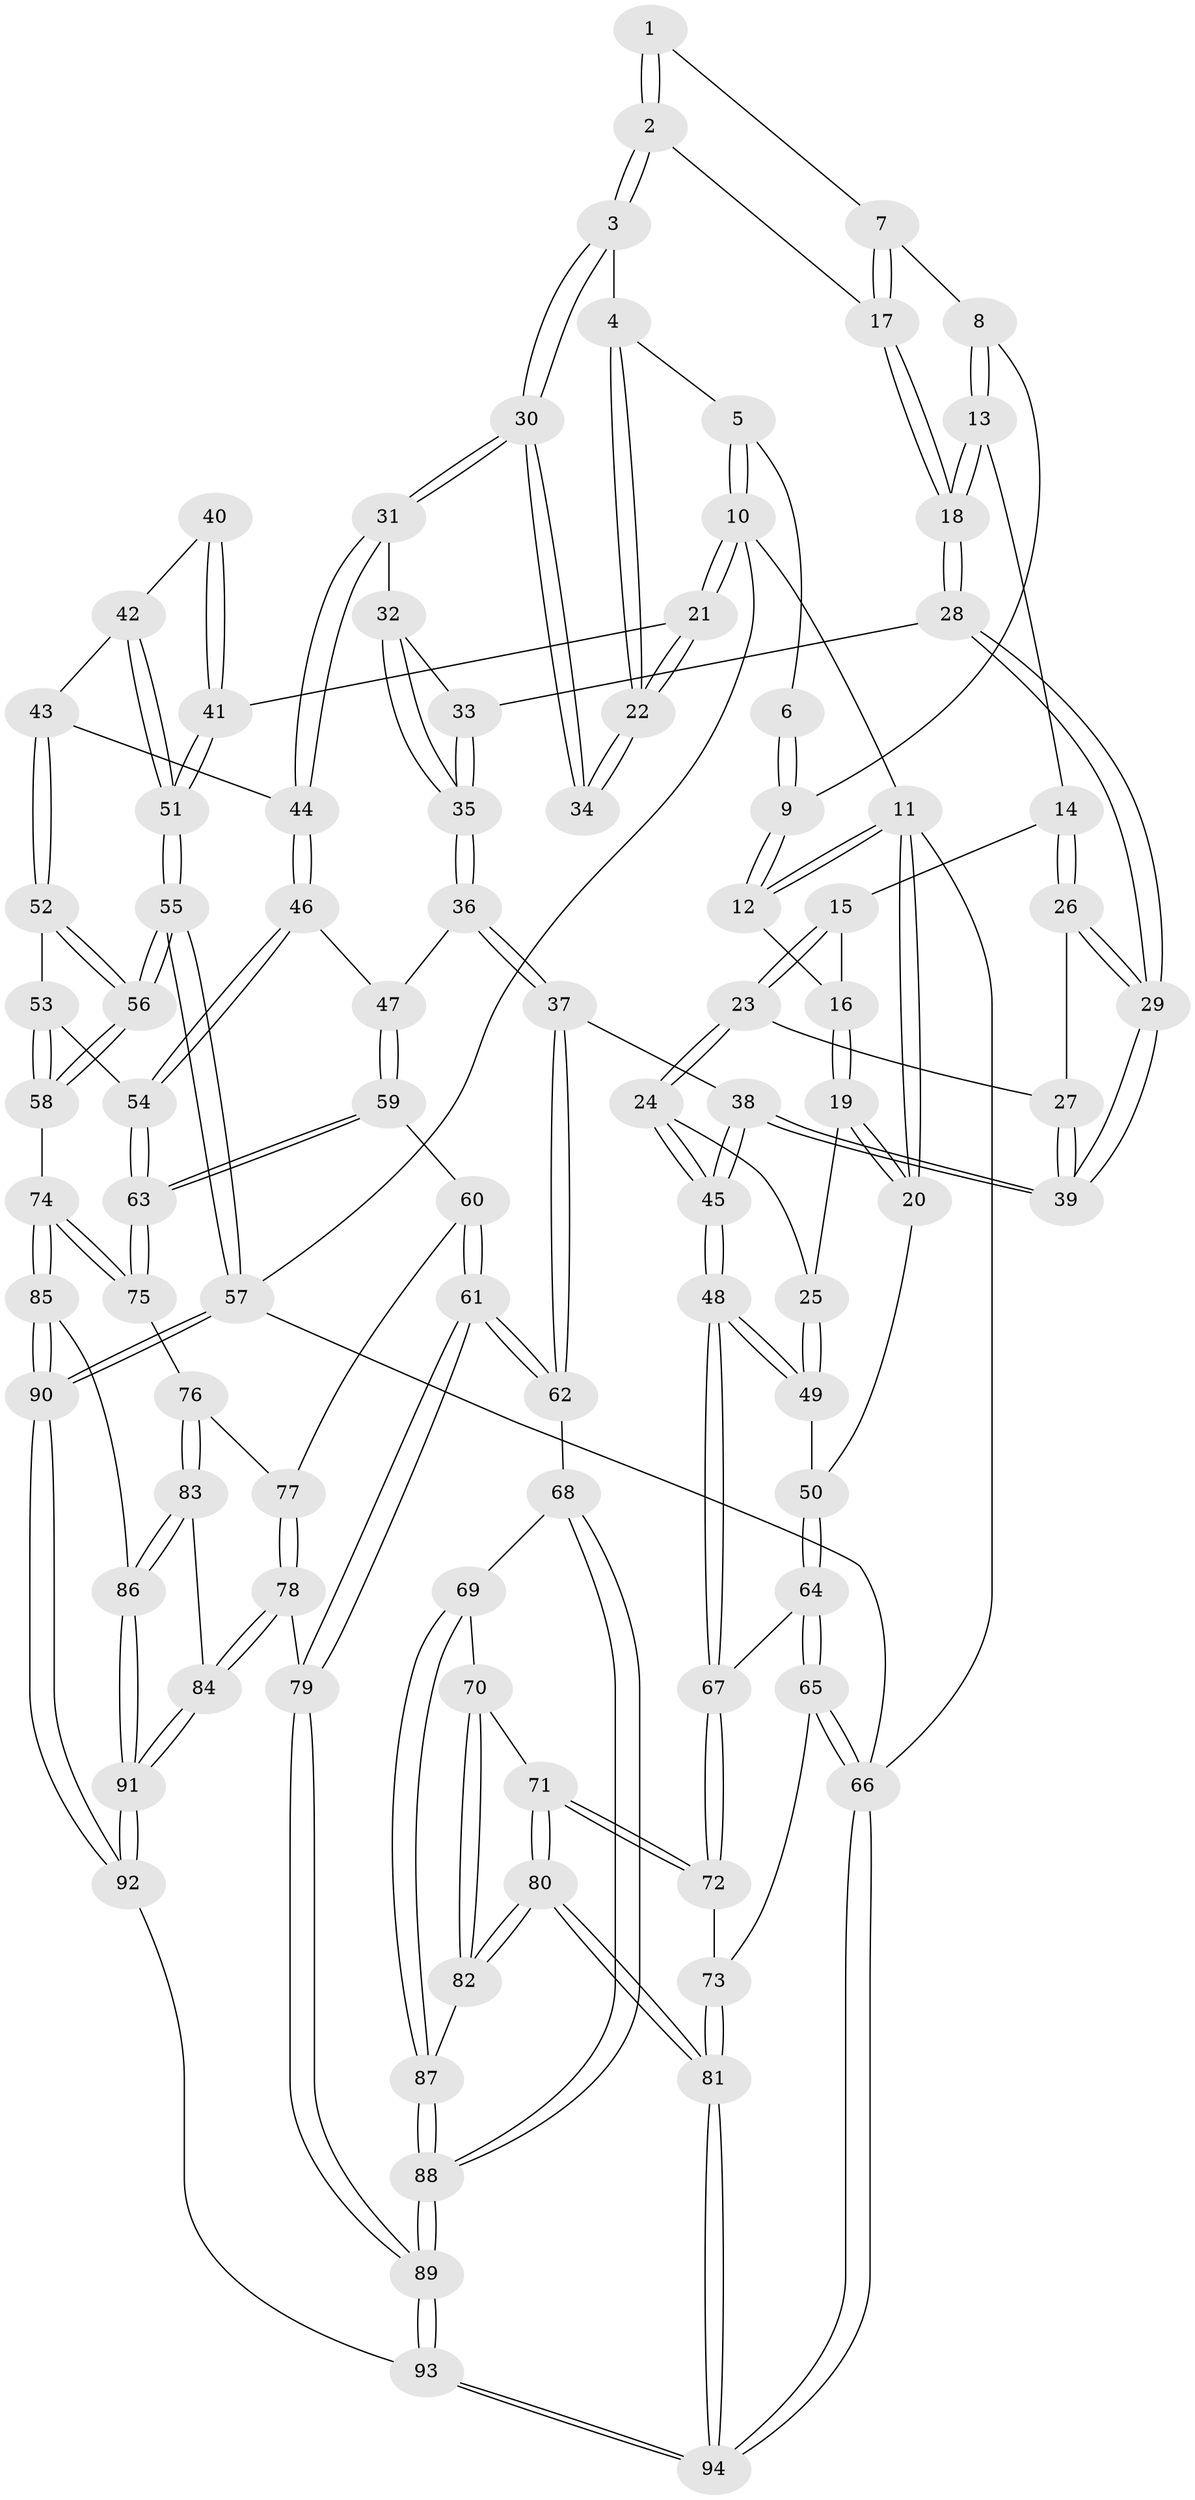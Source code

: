 // Generated by graph-tools (version 1.1) at 2025/17/03/09/25 04:17:15]
// undirected, 94 vertices, 232 edges
graph export_dot {
graph [start="1"]
  node [color=gray90,style=filled];
  1 [pos="+0.6029826524413562+0"];
  2 [pos="+0.6754764294920351+0.12298925113461788"];
  3 [pos="+0.7526113034546934+0.13786434282796686"];
  4 [pos="+0.8003166720352219+0.05558802119452172"];
  5 [pos="+0.8613956492775405+0"];
  6 [pos="+0.5943212784004708+0"];
  7 [pos="+0.5213043912622642+0.06901207176508851"];
  8 [pos="+0.37714781401596137+0"];
  9 [pos="+0.37184374136318593+0"];
  10 [pos="+1+0"];
  11 [pos="+0+0"];
  12 [pos="+0.1549372582972671+0"];
  13 [pos="+0.3840872919274694+0.1282764675958054"];
  14 [pos="+0.31884147849939803+0.13927115570571133"];
  15 [pos="+0.2270257032025003+0.11652009118846365"];
  16 [pos="+0.16772502815095522+0.0280404129004275"];
  17 [pos="+0.5270113216821065+0.15054269081200256"];
  18 [pos="+0.47905775748519913+0.19362068685695802"];
  19 [pos="+0+0.23494777651163748"];
  20 [pos="+0+0.2595071036803838"];
  21 [pos="+1+0.17605264815352192"];
  22 [pos="+1+0.16162829692869277"];
  23 [pos="+0.1813491274592372+0.2614647043959021"];
  24 [pos="+0.15060183695418528+0.2763330414501667"];
  25 [pos="+0.08664340878666481+0.271270494636307"];
  26 [pos="+0.30025756328779935+0.2354004257038681"];
  27 [pos="+0.25978706758427805+0.28503675480602"];
  28 [pos="+0.478884788268195+0.19934459523238174"];
  29 [pos="+0.4484732195701699+0.2618627161103204"];
  30 [pos="+0.7727658684046932+0.2090876218965136"];
  31 [pos="+0.7690688329359143+0.21611762432059548"];
  32 [pos="+0.6872065689659119+0.26532897403208106"];
  33 [pos="+0.5817421439600485+0.27756143226759916"];
  34 [pos="+0.7878064712007394+0.2146455016067599"];
  35 [pos="+0.6040392774533921+0.43382234436320866"];
  36 [pos="+0.5997418444089412+0.4697283006719758"];
  37 [pos="+0.44584948018014836+0.4765265441631504"];
  38 [pos="+0.39596836312256195+0.43840321261224857"];
  39 [pos="+0.39574885814331207+0.43588820643967796"];
  40 [pos="+0.8492375648246608+0.2647671297426043"];
  41 [pos="+1+0.25243683658659516"];
  42 [pos="+0.9444926871886486+0.39731433380327236"];
  43 [pos="+0.8806878753619256+0.44894325134812674"];
  44 [pos="+0.7598780287561849+0.4156487460542856"];
  45 [pos="+0.21103034542494628+0.5087952204575952"];
  46 [pos="+0.6648282621446514+0.4766962692261404"];
  47 [pos="+0.6184946600006364+0.4781646619593353"];
  48 [pos="+0.2026997976455428+0.5161296216110101"];
  49 [pos="+0.09890811872838741+0.4197624091730658"];
  50 [pos="+0+0.37589158400532713"];
  51 [pos="+1+0.3487414422280749"];
  52 [pos="+0.8824578080127348+0.49537822575449636"];
  53 [pos="+0.8719645242994423+0.5316416193972539"];
  54 [pos="+0.8170309975991994+0.6404578265048178"];
  55 [pos="+1+0.6632004020494309"];
  56 [pos="+1+0.6634473347496738"];
  57 [pos="+1+1"];
  58 [pos="+1+0.6745556927325612"];
  59 [pos="+0.6299935309167529+0.6672037089307171"];
  60 [pos="+0.6021053477393404+0.7021729096452083"];
  61 [pos="+0.4831349974448187+0.7248646875905883"];
  62 [pos="+0.44197335606212834+0.7022264252163253"];
  63 [pos="+0.8200925515507158+0.6671335169576215"];
  64 [pos="+0+0.4966424043150679"];
  65 [pos="+0+0.838099179980607"];
  66 [pos="+0+1"];
  67 [pos="+0.15939149169964897+0.5838358373355773"];
  68 [pos="+0.41830110759307404+0.7131830540712282"];
  69 [pos="+0.362139091527307+0.7275578979759874"];
  70 [pos="+0.33323190707661526+0.7252159600817119"];
  71 [pos="+0.20619006392001005+0.6791173408350645"];
  72 [pos="+0.16809373123898075+0.6444298615143931"];
  73 [pos="+0.11370729994970835+0.6989217118506349"];
  74 [pos="+0.8885985482173397+0.7151566565005483"];
  75 [pos="+0.8333491059649667+0.689406516583944"];
  76 [pos="+0.7845186697258623+0.7440382520879488"];
  77 [pos="+0.6345971162186719+0.747276048330628"];
  78 [pos="+0.6636467844114918+0.8516365249119697"];
  79 [pos="+0.5232619859864569+0.8492188698075545"];
  80 [pos="+0.20375769744010747+0.9125062368686414"];
  81 [pos="+0.06685854196605474+1"];
  82 [pos="+0.24285012567434588+0.8951576999712914"];
  83 [pos="+0.728087138732112+0.8488123730287748"];
  84 [pos="+0.676979735913868+0.8615223419239039"];
  85 [pos="+0.8989246005541202+0.9234048654131721"];
  86 [pos="+0.8020303024461551+0.9046059700016412"];
  87 [pos="+0.3406376363903061+0.8867494903221995"];
  88 [pos="+0.4045912552608739+0.9294953115968644"];
  89 [pos="+0.4665420473237639+1"];
  90 [pos="+1+1"];
  91 [pos="+0.6170543015343057+1"];
  92 [pos="+0.5997056493465651+1"];
  93 [pos="+0.4909032858274139+1"];
  94 [pos="+0+1"];
  1 -- 2;
  1 -- 2;
  1 -- 7;
  2 -- 3;
  2 -- 3;
  2 -- 17;
  3 -- 4;
  3 -- 30;
  3 -- 30;
  4 -- 5;
  4 -- 22;
  4 -- 22;
  5 -- 6;
  5 -- 10;
  5 -- 10;
  6 -- 9;
  6 -- 9;
  7 -- 8;
  7 -- 17;
  7 -- 17;
  8 -- 9;
  8 -- 13;
  8 -- 13;
  9 -- 12;
  9 -- 12;
  10 -- 11;
  10 -- 21;
  10 -- 21;
  10 -- 57;
  11 -- 12;
  11 -- 12;
  11 -- 20;
  11 -- 20;
  11 -- 66;
  12 -- 16;
  13 -- 14;
  13 -- 18;
  13 -- 18;
  14 -- 15;
  14 -- 26;
  14 -- 26;
  15 -- 16;
  15 -- 23;
  15 -- 23;
  16 -- 19;
  16 -- 19;
  17 -- 18;
  17 -- 18;
  18 -- 28;
  18 -- 28;
  19 -- 20;
  19 -- 20;
  19 -- 25;
  20 -- 50;
  21 -- 22;
  21 -- 22;
  21 -- 41;
  22 -- 34;
  22 -- 34;
  23 -- 24;
  23 -- 24;
  23 -- 27;
  24 -- 25;
  24 -- 45;
  24 -- 45;
  25 -- 49;
  25 -- 49;
  26 -- 27;
  26 -- 29;
  26 -- 29;
  27 -- 39;
  27 -- 39;
  28 -- 29;
  28 -- 29;
  28 -- 33;
  29 -- 39;
  29 -- 39;
  30 -- 31;
  30 -- 31;
  30 -- 34;
  30 -- 34;
  31 -- 32;
  31 -- 44;
  31 -- 44;
  32 -- 33;
  32 -- 35;
  32 -- 35;
  33 -- 35;
  33 -- 35;
  35 -- 36;
  35 -- 36;
  36 -- 37;
  36 -- 37;
  36 -- 47;
  37 -- 38;
  37 -- 62;
  37 -- 62;
  38 -- 39;
  38 -- 39;
  38 -- 45;
  38 -- 45;
  40 -- 41;
  40 -- 41;
  40 -- 42;
  41 -- 51;
  41 -- 51;
  42 -- 43;
  42 -- 51;
  42 -- 51;
  43 -- 44;
  43 -- 52;
  43 -- 52;
  44 -- 46;
  44 -- 46;
  45 -- 48;
  45 -- 48;
  46 -- 47;
  46 -- 54;
  46 -- 54;
  47 -- 59;
  47 -- 59;
  48 -- 49;
  48 -- 49;
  48 -- 67;
  48 -- 67;
  49 -- 50;
  50 -- 64;
  50 -- 64;
  51 -- 55;
  51 -- 55;
  52 -- 53;
  52 -- 56;
  52 -- 56;
  53 -- 54;
  53 -- 58;
  53 -- 58;
  54 -- 63;
  54 -- 63;
  55 -- 56;
  55 -- 56;
  55 -- 57;
  55 -- 57;
  56 -- 58;
  56 -- 58;
  57 -- 90;
  57 -- 90;
  57 -- 66;
  58 -- 74;
  59 -- 60;
  59 -- 63;
  59 -- 63;
  60 -- 61;
  60 -- 61;
  60 -- 77;
  61 -- 62;
  61 -- 62;
  61 -- 79;
  61 -- 79;
  62 -- 68;
  63 -- 75;
  63 -- 75;
  64 -- 65;
  64 -- 65;
  64 -- 67;
  65 -- 66;
  65 -- 66;
  65 -- 73;
  66 -- 94;
  66 -- 94;
  67 -- 72;
  67 -- 72;
  68 -- 69;
  68 -- 88;
  68 -- 88;
  69 -- 70;
  69 -- 87;
  69 -- 87;
  70 -- 71;
  70 -- 82;
  70 -- 82;
  71 -- 72;
  71 -- 72;
  71 -- 80;
  71 -- 80;
  72 -- 73;
  73 -- 81;
  73 -- 81;
  74 -- 75;
  74 -- 75;
  74 -- 85;
  74 -- 85;
  75 -- 76;
  76 -- 77;
  76 -- 83;
  76 -- 83;
  77 -- 78;
  77 -- 78;
  78 -- 79;
  78 -- 84;
  78 -- 84;
  79 -- 89;
  79 -- 89;
  80 -- 81;
  80 -- 81;
  80 -- 82;
  80 -- 82;
  81 -- 94;
  81 -- 94;
  82 -- 87;
  83 -- 84;
  83 -- 86;
  83 -- 86;
  84 -- 91;
  84 -- 91;
  85 -- 86;
  85 -- 90;
  85 -- 90;
  86 -- 91;
  86 -- 91;
  87 -- 88;
  87 -- 88;
  88 -- 89;
  88 -- 89;
  89 -- 93;
  89 -- 93;
  90 -- 92;
  90 -- 92;
  91 -- 92;
  91 -- 92;
  92 -- 93;
  93 -- 94;
  93 -- 94;
}
